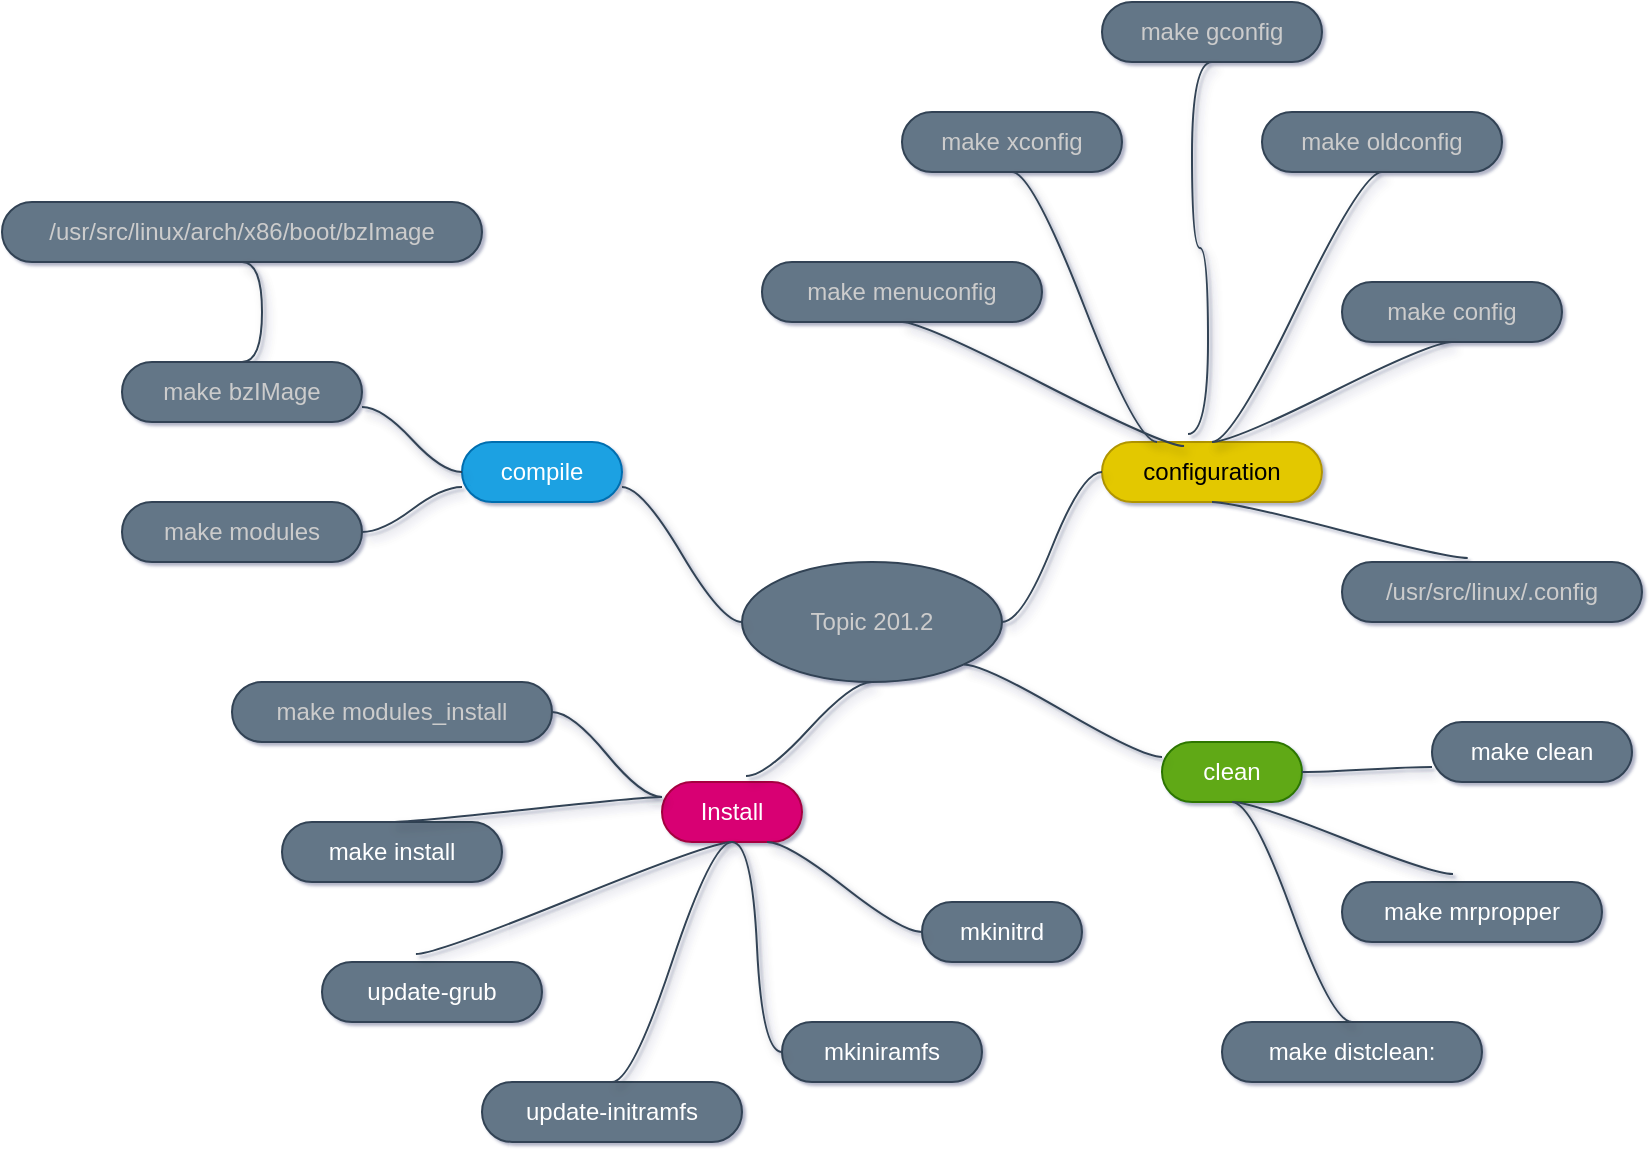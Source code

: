 <mxfile>
    <diagram id="bvMxqJy8REenpndCrTQX" name="Page-1">
        <mxGraphModel dx="894" dy="1528" grid="1" gridSize="10" guides="1" tooltips="1" connect="1" arrows="1" fold="1" page="1" pageScale="1" pageWidth="850" pageHeight="1100" background="none" math="0" shadow="1">
            <root>
                <mxCell id="0"/>
                <mxCell id="1" parent="0"/>
                <mxCell id="8" value="Topic 201.2" style="ellipse;whiteSpace=wrap;html=1;align=center;treeFolding=1;treeMoving=1;newEdgeStyle={&quot;edgeStyle&quot;:&quot;entityRelationEdgeStyle&quot;,&quot;startArrow&quot;:&quot;none&quot;,&quot;endArrow&quot;:&quot;none&quot;,&quot;segment&quot;:10,&quot;curved&quot;:1};fillColor=#647687;fontColor=#CCCCCC;strokeColor=#314354;" parent="1" vertex="1">
                    <mxGeometry x="380" y="-340" width="130" height="60" as="geometry"/>
                </mxCell>
                <mxCell id="45" value="/usr/src/linux/arch/x86/boot/bzImage" style="whiteSpace=wrap;html=1;rounded=1;arcSize=50;align=center;verticalAlign=middle;strokeWidth=1;autosize=1;spacing=4;treeFolding=1;treeMoving=1;newEdgeStyle={&quot;edgeStyle&quot;:&quot;entityRelationEdgeStyle&quot;,&quot;startArrow&quot;:&quot;none&quot;,&quot;endArrow&quot;:&quot;none&quot;,&quot;segment&quot;:10,&quot;curved&quot;:1};fillColor=#647687;fontColor=#CCCCCC;strokeColor=#314354;" parent="1" vertex="1">
                    <mxGeometry x="10" y="-520" width="240" height="30" as="geometry"/>
                </mxCell>
                <mxCell id="11" value="configuration" style="whiteSpace=wrap;html=1;rounded=1;arcSize=50;align=center;verticalAlign=middle;strokeWidth=1;autosize=1;spacing=4;treeFolding=1;treeMoving=1;newEdgeStyle={&quot;edgeStyle&quot;:&quot;entityRelationEdgeStyle&quot;,&quot;startArrow&quot;:&quot;none&quot;,&quot;endArrow&quot;:&quot;none&quot;,&quot;segment&quot;:10,&quot;curved&quot;:1};fillColor=#e3c800;fontColor=#000000;strokeColor=#B09500;" parent="1" vertex="1">
                    <mxGeometry x="560" y="-400" width="110" height="30" as="geometry"/>
                </mxCell>
                <mxCell id="14" value="compile" style="whiteSpace=wrap;html=1;rounded=1;arcSize=50;align=center;verticalAlign=middle;strokeWidth=1;autosize=1;spacing=4;treeFolding=1;treeMoving=1;newEdgeStyle={&quot;edgeStyle&quot;:&quot;entityRelationEdgeStyle&quot;,&quot;startArrow&quot;:&quot;none&quot;,&quot;endArrow&quot;:&quot;none&quot;,&quot;segment&quot;:10,&quot;curved&quot;:1};fillColor=#1ba1e2;fontColor=#ffffff;strokeColor=#006EAF;" parent="1" vertex="1">
                    <mxGeometry x="240" y="-400" width="80" height="30" as="geometry"/>
                </mxCell>
                <mxCell id="16" value="make modules" style="whiteSpace=wrap;html=1;rounded=1;arcSize=50;align=center;verticalAlign=middle;strokeWidth=1;autosize=1;spacing=4;treeFolding=1;treeMoving=1;newEdgeStyle={&quot;edgeStyle&quot;:&quot;entityRelationEdgeStyle&quot;,&quot;startArrow&quot;:&quot;none&quot;,&quot;endArrow&quot;:&quot;none&quot;,&quot;segment&quot;:10,&quot;curved&quot;:1};fillColor=#647687;fontColor=#CCCCCC;strokeColor=#314354;" parent="1" vertex="1">
                    <mxGeometry x="70" y="-370" width="120" height="30" as="geometry"/>
                </mxCell>
                <mxCell id="100" value="Install" style="whiteSpace=wrap;html=1;rounded=1;arcSize=50;align=center;verticalAlign=middle;strokeWidth=1;autosize=1;spacing=4;treeFolding=1;treeMoving=1;newEdgeStyle={&quot;edgeStyle&quot;:&quot;entityRelationEdgeStyle&quot;,&quot;startArrow&quot;:&quot;none&quot;,&quot;endArrow&quot;:&quot;none&quot;,&quot;segment&quot;:10,&quot;curved&quot;:1};fillColor=#d80073;fontColor=#ffffff;strokeColor=#A50040;" parent="1" vertex="1">
                    <mxGeometry x="340.0" y="-230" width="70" height="30" as="geometry"/>
                </mxCell>
                <mxCell id="103" value="" style="edgeStyle=entityRelationEdgeStyle;startArrow=none;endArrow=none;segment=10;curved=1;fillColor=#647687;strokeColor=#314354;shadow=1;fontColor=#CCCCCC;entryX=0;entryY=0.5;entryDx=0;entryDy=0;sketch=0;arcSize=30;" parent="1" source="8" target="11" edge="1">
                    <mxGeometry relative="1" as="geometry">
                        <mxPoint x="595" y="-475" as="sourcePoint"/>
                        <mxPoint x="437" y="-470" as="targetPoint"/>
                    </mxGeometry>
                </mxCell>
                <mxCell id="104" value="" style="edgeStyle=entityRelationEdgeStyle;startArrow=none;endArrow=none;segment=10;curved=1;exitX=0.5;exitY=0;exitDx=0;exitDy=0;entryX=0.5;entryY=1;entryDx=0;entryDy=0;fillColor=#647687;strokeColor=#314354;shadow=1;fontColor=#CCCCCC;sketch=0;arcSize=30;" parent="1" source="128" target="45" edge="1">
                    <mxGeometry relative="1" as="geometry">
                        <mxPoint x="875" y="-355" as="sourcePoint"/>
                        <mxPoint x="670" y="-435" as="targetPoint"/>
                    </mxGeometry>
                </mxCell>
                <mxCell id="105" value="" style="edgeStyle=entityRelationEdgeStyle;startArrow=none;endArrow=none;segment=10;curved=1;exitX=0;exitY=0.5;exitDx=0;exitDy=0;entryX=1;entryY=0.75;entryDx=0;entryDy=0;fillColor=#647687;strokeColor=#314354;shadow=1;fontColor=#CCCCCC;sketch=0;arcSize=30;" parent="1" source="8" target="14" edge="1">
                    <mxGeometry relative="1" as="geometry">
                        <mxPoint x="480" y="-310" as="sourcePoint"/>
                        <mxPoint x="275" y="-390" as="targetPoint"/>
                    </mxGeometry>
                </mxCell>
                <mxCell id="106" value="" style="edgeStyle=entityRelationEdgeStyle;startArrow=none;endArrow=none;segment=10;curved=1;exitX=0;exitY=0.75;exitDx=0;exitDy=0;entryX=1;entryY=0.5;entryDx=0;entryDy=0;fillColor=#647687;strokeColor=#314354;shadow=1;fontColor=#CCCCCC;sketch=0;arcSize=30;" parent="1" source="14" target="16" edge="1">
                    <mxGeometry relative="1" as="geometry">
                        <mxPoint x="490" y="-300" as="sourcePoint"/>
                        <mxPoint x="285" y="-380" as="targetPoint"/>
                    </mxGeometry>
                </mxCell>
                <mxCell id="108" value="" style="edgeStyle=entityRelationEdgeStyle;startArrow=none;endArrow=none;segment=10;curved=1;exitX=0.5;exitY=1;exitDx=0;exitDy=0;entryX=0.6;entryY=-0.1;entryDx=0;entryDy=0;fillColor=#647687;strokeColor=#314354;shadow=1;fontColor=#CCCCCC;sketch=0;arcSize=30;entryPerimeter=0;" parent="1" source="8" target="100" edge="1">
                    <mxGeometry relative="1" as="geometry">
                        <mxPoint x="500" y="-290" as="sourcePoint"/>
                        <mxPoint x="295" y="-370" as="targetPoint"/>
                    </mxGeometry>
                </mxCell>
                <mxCell id="116" value="make config" style="whiteSpace=wrap;html=1;rounded=1;arcSize=50;align=center;verticalAlign=middle;strokeWidth=1;autosize=1;spacing=4;treeFolding=1;treeMoving=1;newEdgeStyle={&quot;edgeStyle&quot;:&quot;entityRelationEdgeStyle&quot;,&quot;startArrow&quot;:&quot;none&quot;,&quot;endArrow&quot;:&quot;none&quot;,&quot;segment&quot;:10,&quot;curved&quot;:1};fillColor=#647687;fontColor=#CCCCCC;strokeColor=#314354;" vertex="1" parent="1">
                    <mxGeometry x="680" y="-480" width="110" height="30" as="geometry"/>
                </mxCell>
                <mxCell id="117" value="" style="edgeStyle=entityRelationEdgeStyle;startArrow=none;endArrow=none;segment=10;curved=1;entryX=0.5;entryY=1;entryDx=0;entryDy=0;fillColor=#647687;strokeColor=#314354;shadow=1;fontColor=#CCCCCC;exitX=0.5;exitY=0;exitDx=0;exitDy=0;sketch=0;arcSize=30;" edge="1" parent="1" target="116" source="11">
                    <mxGeometry relative="1" as="geometry">
                        <mxPoint x="484" y="-420" as="sourcePoint"/>
                        <mxPoint x="594" y="-625.5" as="targetPoint"/>
                    </mxGeometry>
                </mxCell>
                <mxCell id="118" value="make oldconfig" style="whiteSpace=wrap;html=1;rounded=1;arcSize=50;align=center;verticalAlign=middle;strokeWidth=1;autosize=1;spacing=4;treeFolding=1;treeMoving=1;newEdgeStyle={&quot;edgeStyle&quot;:&quot;entityRelationEdgeStyle&quot;,&quot;startArrow&quot;:&quot;none&quot;,&quot;endArrow&quot;:&quot;none&quot;,&quot;segment&quot;:10,&quot;curved&quot;:1};fillColor=#647687;fontColor=#CCCCCC;strokeColor=#314354;" vertex="1" parent="1">
                    <mxGeometry x="640" y="-565" width="120" height="30" as="geometry"/>
                </mxCell>
                <mxCell id="119" value="" style="edgeStyle=entityRelationEdgeStyle;startArrow=none;endArrow=none;segment=10;curved=1;entryX=0.5;entryY=1;entryDx=0;entryDy=0;fillColor=#647687;strokeColor=#314354;shadow=1;fontColor=#CCCCCC;exitX=0.5;exitY=0;exitDx=0;exitDy=0;sketch=0;arcSize=30;" edge="1" parent="1" target="118" source="11">
                    <mxGeometry relative="1" as="geometry">
                        <mxPoint x="484" y="-427.5" as="sourcePoint"/>
                        <mxPoint x="759" y="-635.5" as="targetPoint"/>
                    </mxGeometry>
                </mxCell>
                <mxCell id="120" value="make menuconfig" style="whiteSpace=wrap;html=1;rounded=1;arcSize=50;align=center;verticalAlign=middle;strokeWidth=1;autosize=1;spacing=4;treeFolding=1;treeMoving=1;newEdgeStyle={&quot;edgeStyle&quot;:&quot;entityRelationEdgeStyle&quot;,&quot;startArrow&quot;:&quot;none&quot;,&quot;endArrow&quot;:&quot;none&quot;,&quot;segment&quot;:10,&quot;curved&quot;:1};fillColor=#647687;fontColor=#CCCCCC;strokeColor=#314354;" vertex="1" parent="1">
                    <mxGeometry x="390" y="-490" width="140" height="30" as="geometry"/>
                </mxCell>
                <mxCell id="121" value="" style="edgeStyle=entityRelationEdgeStyle;startArrow=none;endArrow=none;segment=10;curved=1;entryX=0.373;entryY=0.067;entryDx=0;entryDy=0;fillColor=#647687;strokeColor=#314354;shadow=1;fontColor=#CCCCCC;exitX=0.5;exitY=1;exitDx=0;exitDy=0;sketch=0;arcSize=30;entryPerimeter=0;" edge="1" parent="1" target="11" source="120">
                    <mxGeometry relative="1" as="geometry">
                        <mxPoint x="724" y="-614" as="sourcePoint"/>
                        <mxPoint x="444" y="-450" as="targetPoint"/>
                    </mxGeometry>
                </mxCell>
                <mxCell id="122" value="make xconfig" style="whiteSpace=wrap;html=1;rounded=1;arcSize=50;align=center;verticalAlign=middle;strokeWidth=1;autosize=1;spacing=4;treeFolding=1;treeMoving=1;newEdgeStyle={&quot;edgeStyle&quot;:&quot;entityRelationEdgeStyle&quot;,&quot;startArrow&quot;:&quot;none&quot;,&quot;endArrow&quot;:&quot;none&quot;,&quot;segment&quot;:10,&quot;curved&quot;:1};fillColor=#647687;fontColor=#CCCCCC;strokeColor=#314354;" vertex="1" parent="1">
                    <mxGeometry x="460" y="-565" width="110" height="30" as="geometry"/>
                </mxCell>
                <mxCell id="123" value="" style="edgeStyle=entityRelationEdgeStyle;startArrow=none;endArrow=none;segment=10;curved=1;entryX=0.25;entryY=0;entryDx=0;entryDy=0;fillColor=#647687;strokeColor=#314354;shadow=1;fontColor=#CCCCCC;sketch=0;arcSize=30;exitX=0.5;exitY=1;exitDx=0;exitDy=0;" edge="1" parent="1" source="122" target="11">
                    <mxGeometry relative="1" as="geometry">
                        <mxPoint x="826.5" y="-534" as="sourcePoint"/>
                        <mxPoint x="444" y="-450" as="targetPoint"/>
                    </mxGeometry>
                </mxCell>
                <mxCell id="124" value="make gconfig" style="whiteSpace=wrap;html=1;rounded=1;arcSize=50;align=center;verticalAlign=middle;strokeWidth=1;autosize=1;spacing=4;treeFolding=1;treeMoving=1;newEdgeStyle={&quot;edgeStyle&quot;:&quot;entityRelationEdgeStyle&quot;,&quot;startArrow&quot;:&quot;none&quot;,&quot;endArrow&quot;:&quot;none&quot;,&quot;segment&quot;:10,&quot;curved&quot;:1};fillColor=#647687;fontColor=#CCCCCC;strokeColor=#314354;" vertex="1" parent="1">
                    <mxGeometry x="560" y="-620" width="110" height="30" as="geometry"/>
                </mxCell>
                <mxCell id="125" value="" style="edgeStyle=entityRelationEdgeStyle;startArrow=none;endArrow=none;segment=10;curved=1;fillColor=#647687;strokeColor=#314354;shadow=1;fontColor=#CCCCCC;exitX=0.5;exitY=1;exitDx=0;exitDy=0;sketch=0;arcSize=30;entryX=0.391;entryY=-0.133;entryDx=0;entryDy=0;entryPerimeter=0;" edge="1" parent="1" source="124" target="11">
                    <mxGeometry relative="1" as="geometry">
                        <mxPoint x="826.5" y="-534" as="sourcePoint"/>
                        <mxPoint x="464" y="-450" as="targetPoint"/>
                    </mxGeometry>
                </mxCell>
                <mxCell id="128" value="make bzIMage" style="whiteSpace=wrap;html=1;rounded=1;arcSize=50;align=center;verticalAlign=middle;strokeWidth=1;autosize=1;spacing=4;treeFolding=1;treeMoving=1;newEdgeStyle={&quot;edgeStyle&quot;:&quot;entityRelationEdgeStyle&quot;,&quot;startArrow&quot;:&quot;none&quot;,&quot;endArrow&quot;:&quot;none&quot;,&quot;segment&quot;:10,&quot;curved&quot;:1};fillColor=#647687;fontColor=#CCCCCC;strokeColor=#314354;" vertex="1" parent="1">
                    <mxGeometry x="70" y="-440" width="120" height="30" as="geometry"/>
                </mxCell>
                <mxCell id="129" value="" style="edgeStyle=entityRelationEdgeStyle;startArrow=none;endArrow=none;segment=10;curved=1;entryX=1;entryY=0.75;entryDx=0;entryDy=0;fillColor=#647687;strokeColor=#314354;shadow=1;fontColor=#CCCCCC;sketch=0;arcSize=30;" edge="1" parent="1" target="128" source="14">
                    <mxGeometry relative="1" as="geometry">
                        <mxPoint x="214.038" y="-296.213" as="sourcePoint"/>
                        <mxPoint x="100" y="-330" as="targetPoint"/>
                    </mxGeometry>
                </mxCell>
                <mxCell id="132" value="make modules_install" style="whiteSpace=wrap;html=1;rounded=1;arcSize=50;align=center;verticalAlign=middle;strokeWidth=1;autosize=1;spacing=4;treeFolding=1;treeMoving=1;newEdgeStyle={&quot;edgeStyle&quot;:&quot;entityRelationEdgeStyle&quot;,&quot;startArrow&quot;:&quot;none&quot;,&quot;endArrow&quot;:&quot;none&quot;,&quot;segment&quot;:10,&quot;curved&quot;:1};fillColor=#647687;fontColor=#CCCCCC;strokeColor=#314354;" vertex="1" parent="1">
                    <mxGeometry x="125.0" y="-280" width="160" height="30" as="geometry"/>
                </mxCell>
                <mxCell id="133" value="" style="edgeStyle=entityRelationEdgeStyle;startArrow=none;endArrow=none;segment=10;curved=1;exitX=0;exitY=0.25;exitDx=0;exitDy=0;entryX=1;entryY=0.5;entryDx=0;entryDy=0;fillColor=#647687;strokeColor=#314354;shadow=1;fontColor=#CCCCCC;sketch=0;arcSize=30;" edge="1" parent="1" target="132" source="100">
                    <mxGeometry relative="1" as="geometry">
                        <mxPoint x="305" y="-140" as="sourcePoint"/>
                        <mxPoint x="161" y="-240" as="targetPoint"/>
                    </mxGeometry>
                </mxCell>
                <mxCell id="134" value="make install" style="whiteSpace=wrap;html=1;rounded=1;arcSize=50;align=center;verticalAlign=middle;strokeWidth=1;autosize=1;spacing=4;treeFolding=1;treeMoving=1;newEdgeStyle={&quot;edgeStyle&quot;:&quot;entityRelationEdgeStyle&quot;,&quot;startArrow&quot;:&quot;none&quot;,&quot;endArrow&quot;:&quot;none&quot;,&quot;segment&quot;:10,&quot;curved&quot;:1};fillColor=#647687;fontColor=#ffffff;strokeColor=#314354;" vertex="1" parent="1">
                    <mxGeometry x="150.0" y="-210" width="110" height="30" as="geometry"/>
                </mxCell>
                <mxCell id="135" value="" style="edgeStyle=entityRelationEdgeStyle;startArrow=none;endArrow=none;segment=10;curved=1;exitX=0;exitY=0.25;exitDx=0;exitDy=0;entryX=0.5;entryY=0;entryDx=0;entryDy=0;fillColor=#647687;strokeColor=#314354;shadow=1;fontColor=#CCCCCC;sketch=0;arcSize=30;" edge="1" parent="1" target="134" source="100">
                    <mxGeometry relative="1" as="geometry">
                        <mxPoint x="698" y="-110" as="sourcePoint"/>
                        <mxPoint x="445" y="-165" as="targetPoint"/>
                    </mxGeometry>
                </mxCell>
                <mxCell id="138" value="/usr/src/linux/.config" style="whiteSpace=wrap;html=1;rounded=1;arcSize=50;align=center;verticalAlign=middle;strokeWidth=1;autosize=1;spacing=4;treeFolding=1;treeMoving=1;newEdgeStyle={&quot;edgeStyle&quot;:&quot;entityRelationEdgeStyle&quot;,&quot;startArrow&quot;:&quot;none&quot;,&quot;endArrow&quot;:&quot;none&quot;,&quot;segment&quot;:10,&quot;curved&quot;:1};fillColor=#647687;fontColor=#CCCCCC;strokeColor=#314354;" vertex="1" parent="1">
                    <mxGeometry x="680" y="-340" width="150" height="30" as="geometry"/>
                </mxCell>
                <mxCell id="139" value="" style="edgeStyle=entityRelationEdgeStyle;startArrow=none;endArrow=none;segment=10;curved=1;exitX=0.5;exitY=1;exitDx=0;exitDy=0;fillColor=#647687;strokeColor=#314354;shadow=0;fontColor=#CCCCCC;entryX=0.419;entryY=-0.067;entryDx=0;entryDy=0;entryPerimeter=0;" edge="1" parent="1" target="138" source="11">
                    <mxGeometry relative="1" as="geometry">
                        <mxPoint x="755.5" y="-190" as="sourcePoint"/>
                        <mxPoint x="752.47" y="-440" as="targetPoint"/>
                    </mxGeometry>
                </mxCell>
                <mxCell id="141" value="mkiniramfs" style="whiteSpace=wrap;html=1;rounded=1;arcSize=50;align=center;verticalAlign=middle;strokeWidth=1;autosize=1;spacing=4;treeFolding=1;treeMoving=1;newEdgeStyle={&quot;edgeStyle&quot;:&quot;entityRelationEdgeStyle&quot;,&quot;startArrow&quot;:&quot;none&quot;,&quot;endArrow&quot;:&quot;none&quot;,&quot;segment&quot;:10,&quot;curved&quot;:1};fillColor=#647687;fontColor=#ffffff;strokeColor=#314354;" vertex="1" parent="1">
                    <mxGeometry x="400.0" y="-110" width="100" height="30" as="geometry"/>
                </mxCell>
                <mxCell id="142" value="" style="edgeStyle=entityRelationEdgeStyle;startArrow=none;endArrow=none;segment=10;curved=1;entryX=0;entryY=0.5;entryDx=0;entryDy=0;fillColor=#647687;strokeColor=#314354;shadow=1;fontColor=#CCCCCC;sketch=0;arcSize=30;exitX=0.5;exitY=1;exitDx=0;exitDy=0;" edge="1" parent="1" target="141" source="100">
                    <mxGeometry relative="1" as="geometry">
                        <mxPoint x="740" y="-70" as="sourcePoint"/>
                        <mxPoint x="650" y="-155" as="targetPoint"/>
                    </mxGeometry>
                </mxCell>
                <mxCell id="143" value="update-grub" style="whiteSpace=wrap;html=1;rounded=1;arcSize=50;align=center;verticalAlign=middle;strokeWidth=1;autosize=1;spacing=4;treeFolding=1;treeMoving=1;newEdgeStyle={&quot;edgeStyle&quot;:&quot;entityRelationEdgeStyle&quot;,&quot;startArrow&quot;:&quot;none&quot;,&quot;endArrow&quot;:&quot;none&quot;,&quot;segment&quot;:10,&quot;curved&quot;:1};fillColor=#647687;fontColor=#ffffff;strokeColor=#314354;" vertex="1" parent="1">
                    <mxGeometry x="170.0" y="-140" width="110" height="30" as="geometry"/>
                </mxCell>
                <mxCell id="144" value="" style="edgeStyle=entityRelationEdgeStyle;startArrow=none;endArrow=none;segment=10;curved=1;entryX=0.427;entryY=-0.133;entryDx=0;entryDy=0;fillColor=#647687;strokeColor=#314354;shadow=1;fontColor=#CCCCCC;sketch=0;arcSize=30;exitX=0.5;exitY=1;exitDx=0;exitDy=0;entryPerimeter=0;" edge="1" parent="1" target="143" source="100">
                    <mxGeometry relative="1" as="geometry">
                        <mxPoint x="690" y="-100" as="sourcePoint"/>
                        <mxPoint x="630" y="-165" as="targetPoint"/>
                    </mxGeometry>
                </mxCell>
                <mxCell id="147" value="mkinitrd" style="whiteSpace=wrap;html=1;rounded=1;arcSize=50;align=center;verticalAlign=middle;strokeWidth=1;autosize=1;spacing=4;treeFolding=1;treeMoving=1;newEdgeStyle={&quot;edgeStyle&quot;:&quot;entityRelationEdgeStyle&quot;,&quot;startArrow&quot;:&quot;none&quot;,&quot;endArrow&quot;:&quot;none&quot;,&quot;segment&quot;:10,&quot;curved&quot;:1};fillColor=#647687;fontColor=#ffffff;strokeColor=#314354;" vertex="1" parent="1">
                    <mxGeometry x="470.0" y="-170" width="80" height="30" as="geometry"/>
                </mxCell>
                <mxCell id="148" value="" style="edgeStyle=entityRelationEdgeStyle;startArrow=none;endArrow=none;segment=10;curved=1;entryX=0;entryY=0.5;entryDx=0;entryDy=0;fillColor=#647687;strokeColor=#314354;shadow=1;fontColor=#CCCCCC;sketch=0;arcSize=30;exitX=0.75;exitY=1;exitDx=0;exitDy=0;" edge="1" parent="1" target="147" source="100">
                    <mxGeometry relative="1" as="geometry">
                        <mxPoint x="540" y="-220" as="sourcePoint"/>
                        <mxPoint x="830" y="-170" as="targetPoint"/>
                    </mxGeometry>
                </mxCell>
                <mxCell id="150" value="update-initramfs" style="whiteSpace=wrap;html=1;rounded=1;arcSize=50;align=center;verticalAlign=middle;strokeWidth=1;autosize=1;spacing=4;treeFolding=1;treeMoving=1;newEdgeStyle={&quot;edgeStyle&quot;:&quot;entityRelationEdgeStyle&quot;,&quot;startArrow&quot;:&quot;none&quot;,&quot;endArrow&quot;:&quot;none&quot;,&quot;segment&quot;:10,&quot;curved&quot;:1};fillColor=#647687;fontColor=#ffffff;strokeColor=#314354;" vertex="1" parent="1">
                    <mxGeometry x="250.0" y="-80" width="130" height="30" as="geometry"/>
                </mxCell>
                <mxCell id="151" value="" style="edgeStyle=entityRelationEdgeStyle;startArrow=none;endArrow=none;segment=10;curved=1;entryX=0.5;entryY=0;entryDx=0;entryDy=0;fillColor=#647687;strokeColor=#314354;shadow=1;fontColor=#CCCCCC;sketch=0;arcSize=30;exitX=0.5;exitY=1;exitDx=0;exitDy=0;" edge="1" parent="1" target="150" source="100">
                    <mxGeometry relative="1" as="geometry">
                        <mxPoint x="380" y="-185" as="sourcePoint"/>
                        <mxPoint x="670" y="-135" as="targetPoint"/>
                    </mxGeometry>
                </mxCell>
                <mxCell id="152" value="clean" style="whiteSpace=wrap;html=1;rounded=1;arcSize=50;align=center;verticalAlign=middle;strokeWidth=1;autosize=1;spacing=4;treeFolding=1;treeMoving=1;newEdgeStyle={&quot;edgeStyle&quot;:&quot;entityRelationEdgeStyle&quot;,&quot;startArrow&quot;:&quot;none&quot;,&quot;endArrow&quot;:&quot;none&quot;,&quot;segment&quot;:10,&quot;curved&quot;:1};fillColor=#60a917;fontColor=#ffffff;strokeColor=#2D7600;" vertex="1" parent="1">
                    <mxGeometry x="590.0" y="-250" width="70" height="30" as="geometry"/>
                </mxCell>
                <mxCell id="153" value="make distclean:" style="whiteSpace=wrap;html=1;rounded=1;arcSize=50;align=center;verticalAlign=middle;strokeWidth=1;autosize=1;spacing=4;treeFolding=1;treeMoving=1;newEdgeStyle={&quot;edgeStyle&quot;:&quot;entityRelationEdgeStyle&quot;,&quot;startArrow&quot;:&quot;none&quot;,&quot;endArrow&quot;:&quot;none&quot;,&quot;segment&quot;:10,&quot;curved&quot;:1};fillColor=#647687;fontColor=#ffffff;strokeColor=#314354;" vertex="1" parent="1">
                    <mxGeometry x="620.0" y="-110" width="130" height="30" as="geometry"/>
                </mxCell>
                <mxCell id="154" value="" style="edgeStyle=entityRelationEdgeStyle;startArrow=none;endArrow=none;segment=10;curved=1;exitX=0.5;exitY=1;exitDx=0;exitDy=0;entryX=0.5;entryY=0;entryDx=0;entryDy=0;fillColor=#647687;strokeColor=#314354;shadow=1;fontColor=#CCCCCC;sketch=0;arcSize=30;" edge="1" parent="1" source="152" target="153">
                    <mxGeometry relative="1" as="geometry">
                        <mxPoint x="968" y="-140" as="sourcePoint"/>
                        <mxPoint x="715" y="-195" as="targetPoint"/>
                    </mxGeometry>
                </mxCell>
                <mxCell id="155" value="make mrpropper" style="whiteSpace=wrap;html=1;rounded=1;arcSize=50;align=center;verticalAlign=middle;strokeWidth=1;autosize=1;spacing=4;treeFolding=1;treeMoving=1;newEdgeStyle={&quot;edgeStyle&quot;:&quot;entityRelationEdgeStyle&quot;,&quot;startArrow&quot;:&quot;none&quot;,&quot;endArrow&quot;:&quot;none&quot;,&quot;segment&quot;:10,&quot;curved&quot;:1};fillColor=#647687;fontColor=#ffffff;strokeColor=#314354;" vertex="1" parent="1">
                    <mxGeometry x="680.0" y="-180" width="130" height="30" as="geometry"/>
                </mxCell>
                <mxCell id="156" value="" style="edgeStyle=entityRelationEdgeStyle;startArrow=none;endArrow=none;segment=10;curved=1;entryX=0.427;entryY=-0.133;entryDx=0;entryDy=0;fillColor=#647687;strokeColor=#314354;shadow=1;fontColor=#CCCCCC;sketch=0;arcSize=30;exitX=0.5;exitY=1;exitDx=0;exitDy=0;entryPerimeter=0;" edge="1" parent="1" source="152" target="155">
                    <mxGeometry relative="1" as="geometry">
                        <mxPoint x="960" y="-130" as="sourcePoint"/>
                        <mxPoint x="900" y="-195" as="targetPoint"/>
                    </mxGeometry>
                </mxCell>
                <mxCell id="157" value="make clean" style="whiteSpace=wrap;html=1;rounded=1;arcSize=50;align=center;verticalAlign=middle;strokeWidth=1;autosize=1;spacing=4;treeFolding=1;treeMoving=1;newEdgeStyle={&quot;edgeStyle&quot;:&quot;entityRelationEdgeStyle&quot;,&quot;startArrow&quot;:&quot;none&quot;,&quot;endArrow&quot;:&quot;none&quot;,&quot;segment&quot;:10,&quot;curved&quot;:1};fillColor=#647687;fontColor=#ffffff;strokeColor=#314354;" vertex="1" parent="1">
                    <mxGeometry x="725.0" y="-260" width="100" height="30" as="geometry"/>
                </mxCell>
                <mxCell id="158" value="" style="edgeStyle=entityRelationEdgeStyle;startArrow=none;endArrow=none;segment=10;curved=1;entryX=0;entryY=0.75;entryDx=0;entryDy=0;fillColor=#647687;strokeColor=#314354;shadow=1;fontColor=#CCCCCC;sketch=0;arcSize=30;exitX=1;exitY=0.5;exitDx=0;exitDy=0;" edge="1" parent="1" source="152" target="157">
                    <mxGeometry relative="1" as="geometry">
                        <mxPoint x="650" y="-215" as="sourcePoint"/>
                        <mxPoint x="940" y="-165" as="targetPoint"/>
                    </mxGeometry>
                </mxCell>
                <mxCell id="160" value="" style="edgeStyle=entityRelationEdgeStyle;startArrow=none;endArrow=none;segment=10;curved=1;fillColor=#647687;strokeColor=#314354;shadow=1;fontColor=#CCCCCC;entryX=1;entryY=1;entryDx=0;entryDy=0;sketch=0;arcSize=30;exitX=0;exitY=0.25;exitDx=0;exitDy=0;" edge="1" parent="1" source="152" target="8">
                    <mxGeometry relative="1" as="geometry">
                        <mxPoint x="520" y="-300" as="sourcePoint"/>
                        <mxPoint x="570" y="-375" as="targetPoint"/>
                    </mxGeometry>
                </mxCell>
            </root>
        </mxGraphModel>
    </diagram>
</mxfile>